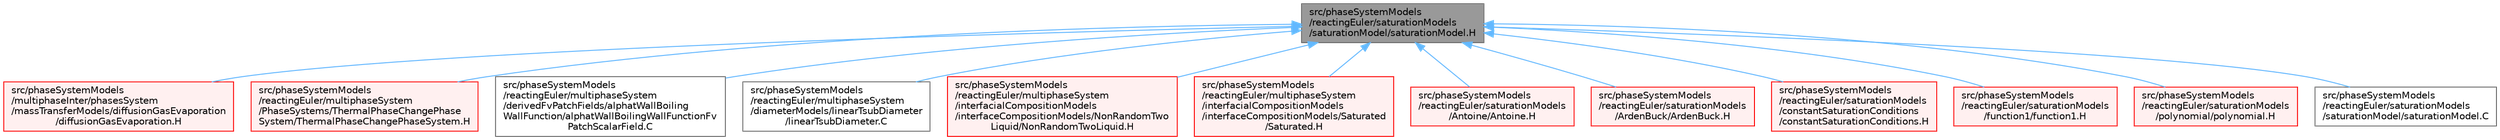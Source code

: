 digraph "src/phaseSystemModels/reactingEuler/saturationModels/saturationModel/saturationModel.H"
{
 // LATEX_PDF_SIZE
  bgcolor="transparent";
  edge [fontname=Helvetica,fontsize=10,labelfontname=Helvetica,labelfontsize=10];
  node [fontname=Helvetica,fontsize=10,shape=box,height=0.2,width=0.4];
  Node1 [id="Node000001",label="src/phaseSystemModels\l/reactingEuler/saturationModels\l/saturationModel/saturationModel.H",height=0.2,width=0.4,color="gray40", fillcolor="grey60", style="filled", fontcolor="black",tooltip=" "];
  Node1 -> Node2 [id="edge1_Node000001_Node000002",dir="back",color="steelblue1",style="solid",tooltip=" "];
  Node2 [id="Node000002",label="src/phaseSystemModels\l/multiphaseInter/phasesSystem\l/massTransferModels/diffusionGasEvaporation\l/diffusionGasEvaporation.H",height=0.2,width=0.4,color="red", fillcolor="#FFF0F0", style="filled",URL="$diffusionGasEvaporation_8H.html",tooltip=" "];
  Node1 -> Node5 [id="edge2_Node000001_Node000005",dir="back",color="steelblue1",style="solid",tooltip=" "];
  Node5 [id="Node000005",label="src/phaseSystemModels\l/reactingEuler/multiphaseSystem\l/PhaseSystems/ThermalPhaseChangePhase\lSystem/ThermalPhaseChangePhaseSystem.H",height=0.2,width=0.4,color="red", fillcolor="#FFF0F0", style="filled",URL="$ThermalPhaseChangePhaseSystem_8H.html",tooltip=" "];
  Node1 -> Node10 [id="edge3_Node000001_Node000010",dir="back",color="steelblue1",style="solid",tooltip=" "];
  Node10 [id="Node000010",label="src/phaseSystemModels\l/reactingEuler/multiphaseSystem\l/derivedFvPatchFields/alphatWallBoiling\lWallFunction/alphatWallBoilingWallFunctionFv\lPatchScalarField.C",height=0.2,width=0.4,color="grey40", fillcolor="white", style="filled",URL="$alphatWallBoilingWallFunctionFvPatchScalarField_8C.html",tooltip=" "];
  Node1 -> Node11 [id="edge4_Node000001_Node000011",dir="back",color="steelblue1",style="solid",tooltip=" "];
  Node11 [id="Node000011",label="src/phaseSystemModels\l/reactingEuler/multiphaseSystem\l/diameterModels/linearTsubDiameter\l/linearTsubDiameter.C",height=0.2,width=0.4,color="grey40", fillcolor="white", style="filled",URL="$linearTsubDiameter_8C.html",tooltip=" "];
  Node1 -> Node12 [id="edge5_Node000001_Node000012",dir="back",color="steelblue1",style="solid",tooltip=" "];
  Node12 [id="Node000012",label="src/phaseSystemModels\l/reactingEuler/multiphaseSystem\l/interfacialCompositionModels\l/interfaceCompositionModels/NonRandomTwo\lLiquid/NonRandomTwoLiquid.H",height=0.2,width=0.4,color="red", fillcolor="#FFF0F0", style="filled",URL="$NonRandomTwoLiquid_8H.html",tooltip=" "];
  Node1 -> Node15 [id="edge6_Node000001_Node000015",dir="back",color="steelblue1",style="solid",tooltip=" "];
  Node15 [id="Node000015",label="src/phaseSystemModels\l/reactingEuler/multiphaseSystem\l/interfacialCompositionModels\l/interfaceCompositionModels/Saturated\l/Saturated.H",height=0.2,width=0.4,color="red", fillcolor="#FFF0F0", style="filled",URL="$Saturated_8H.html",tooltip=" "];
  Node1 -> Node17 [id="edge7_Node000001_Node000017",dir="back",color="steelblue1",style="solid",tooltip=" "];
  Node17 [id="Node000017",label="src/phaseSystemModels\l/reactingEuler/saturationModels\l/Antoine/Antoine.H",height=0.2,width=0.4,color="red", fillcolor="#FFF0F0", style="filled",URL="$Antoine_8H.html",tooltip=" "];
  Node1 -> Node21 [id="edge8_Node000001_Node000021",dir="back",color="steelblue1",style="solid",tooltip=" "];
  Node21 [id="Node000021",label="src/phaseSystemModels\l/reactingEuler/saturationModels\l/ArdenBuck/ArdenBuck.H",height=0.2,width=0.4,color="red", fillcolor="#FFF0F0", style="filled",URL="$ArdenBuck_8H.html",tooltip=" "];
  Node1 -> Node23 [id="edge9_Node000001_Node000023",dir="back",color="steelblue1",style="solid",tooltip=" "];
  Node23 [id="Node000023",label="src/phaseSystemModels\l/reactingEuler/saturationModels\l/constantSaturationConditions\l/constantSaturationConditions.H",height=0.2,width=0.4,color="red", fillcolor="#FFF0F0", style="filled",URL="$constantSaturationConditions_8H.html",tooltip=" "];
  Node1 -> Node25 [id="edge10_Node000001_Node000025",dir="back",color="steelblue1",style="solid",tooltip=" "];
  Node25 [id="Node000025",label="src/phaseSystemModels\l/reactingEuler/saturationModels\l/function1/function1.H",height=0.2,width=0.4,color="red", fillcolor="#FFF0F0", style="filled",URL="$function1_8H.html",tooltip=" "];
  Node1 -> Node27 [id="edge11_Node000001_Node000027",dir="back",color="steelblue1",style="solid",tooltip=" "];
  Node27 [id="Node000027",label="src/phaseSystemModels\l/reactingEuler/saturationModels\l/polynomial/polynomial.H",height=0.2,width=0.4,color="red", fillcolor="#FFF0F0", style="filled",URL="$polynomial_8H.html",tooltip=" "];
  Node1 -> Node29 [id="edge12_Node000001_Node000029",dir="back",color="steelblue1",style="solid",tooltip=" "];
  Node29 [id="Node000029",label="src/phaseSystemModels\l/reactingEuler/saturationModels\l/saturationModel/saturationModel.C",height=0.2,width=0.4,color="grey40", fillcolor="white", style="filled",URL="$saturationModel_8C.html",tooltip=" "];
}
